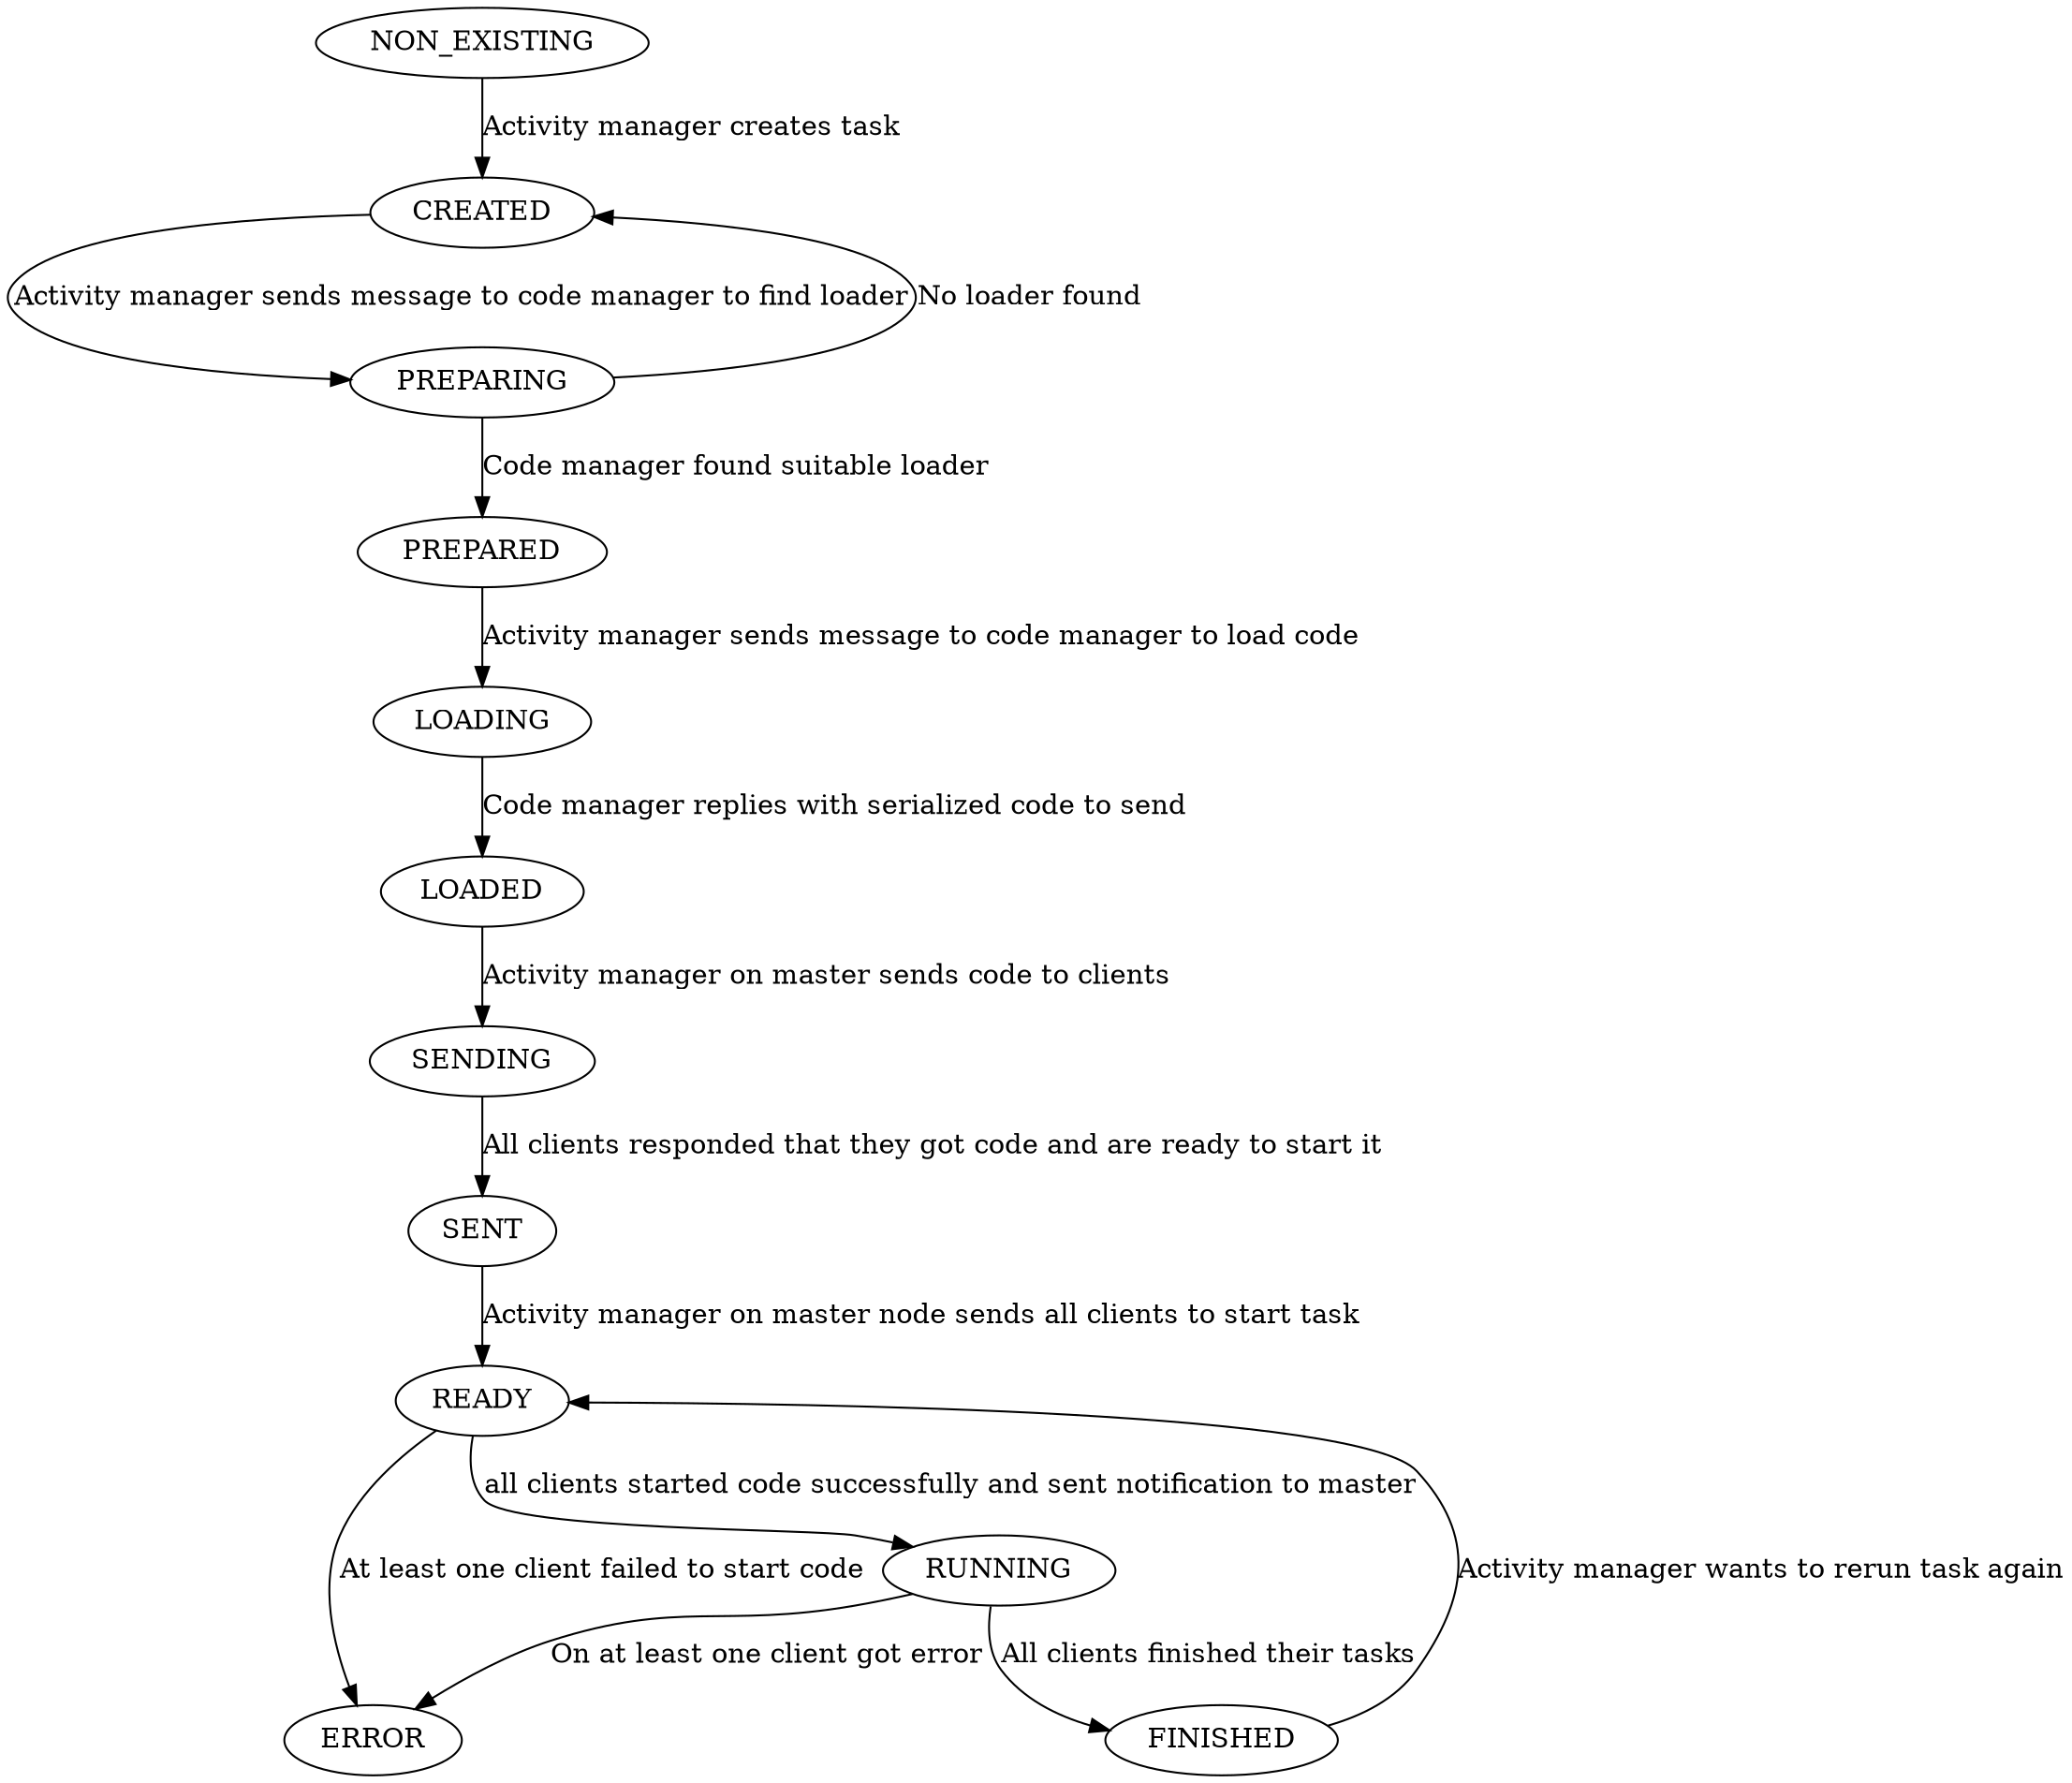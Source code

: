 digraph G {
    "NON_EXISTING" -> "CREATED" [label="Activity manager creates task"];
    "CREATED" -> "PREPARING" [label="Activity manager sends message to code manager to find loader"];
    "PREPARING" -> "PREPARED" [label="Code manager found suitable loader"];
    "PREPARING" -> "CREATED" [label="No loader found"];
    "PREPARED" -> "LOADING" [label="Activity manager sends message to code manager to load code"];
    "LOADING" -> "LOADED" [label = "Code manager replies with serialized code to send"];
    "LOADED" -> "SENDING" [label="Activity manager on master sends code to clients"];
    "SENDING" -> "SENT" [label="All clients responded that they got code and are ready to start it"];
    "SENT" -> "READY" [label = "Activity manager on master node sends all clients to start task"];
    "READY" -> "RUNNING" [label="all clients started code successfully and sent notification to master"];
    "READY" -> "ERROR" [label="At least one client failed to start code"];
    "RUNNING" -> "ERROR" [label = "On at least one client got error"];
    "RUNNING" -> "FINISHED" [label="All clients finished their tasks"];
    "FINISHED" -> "READY" [label="Activity manager wants to rerun task again"];
}